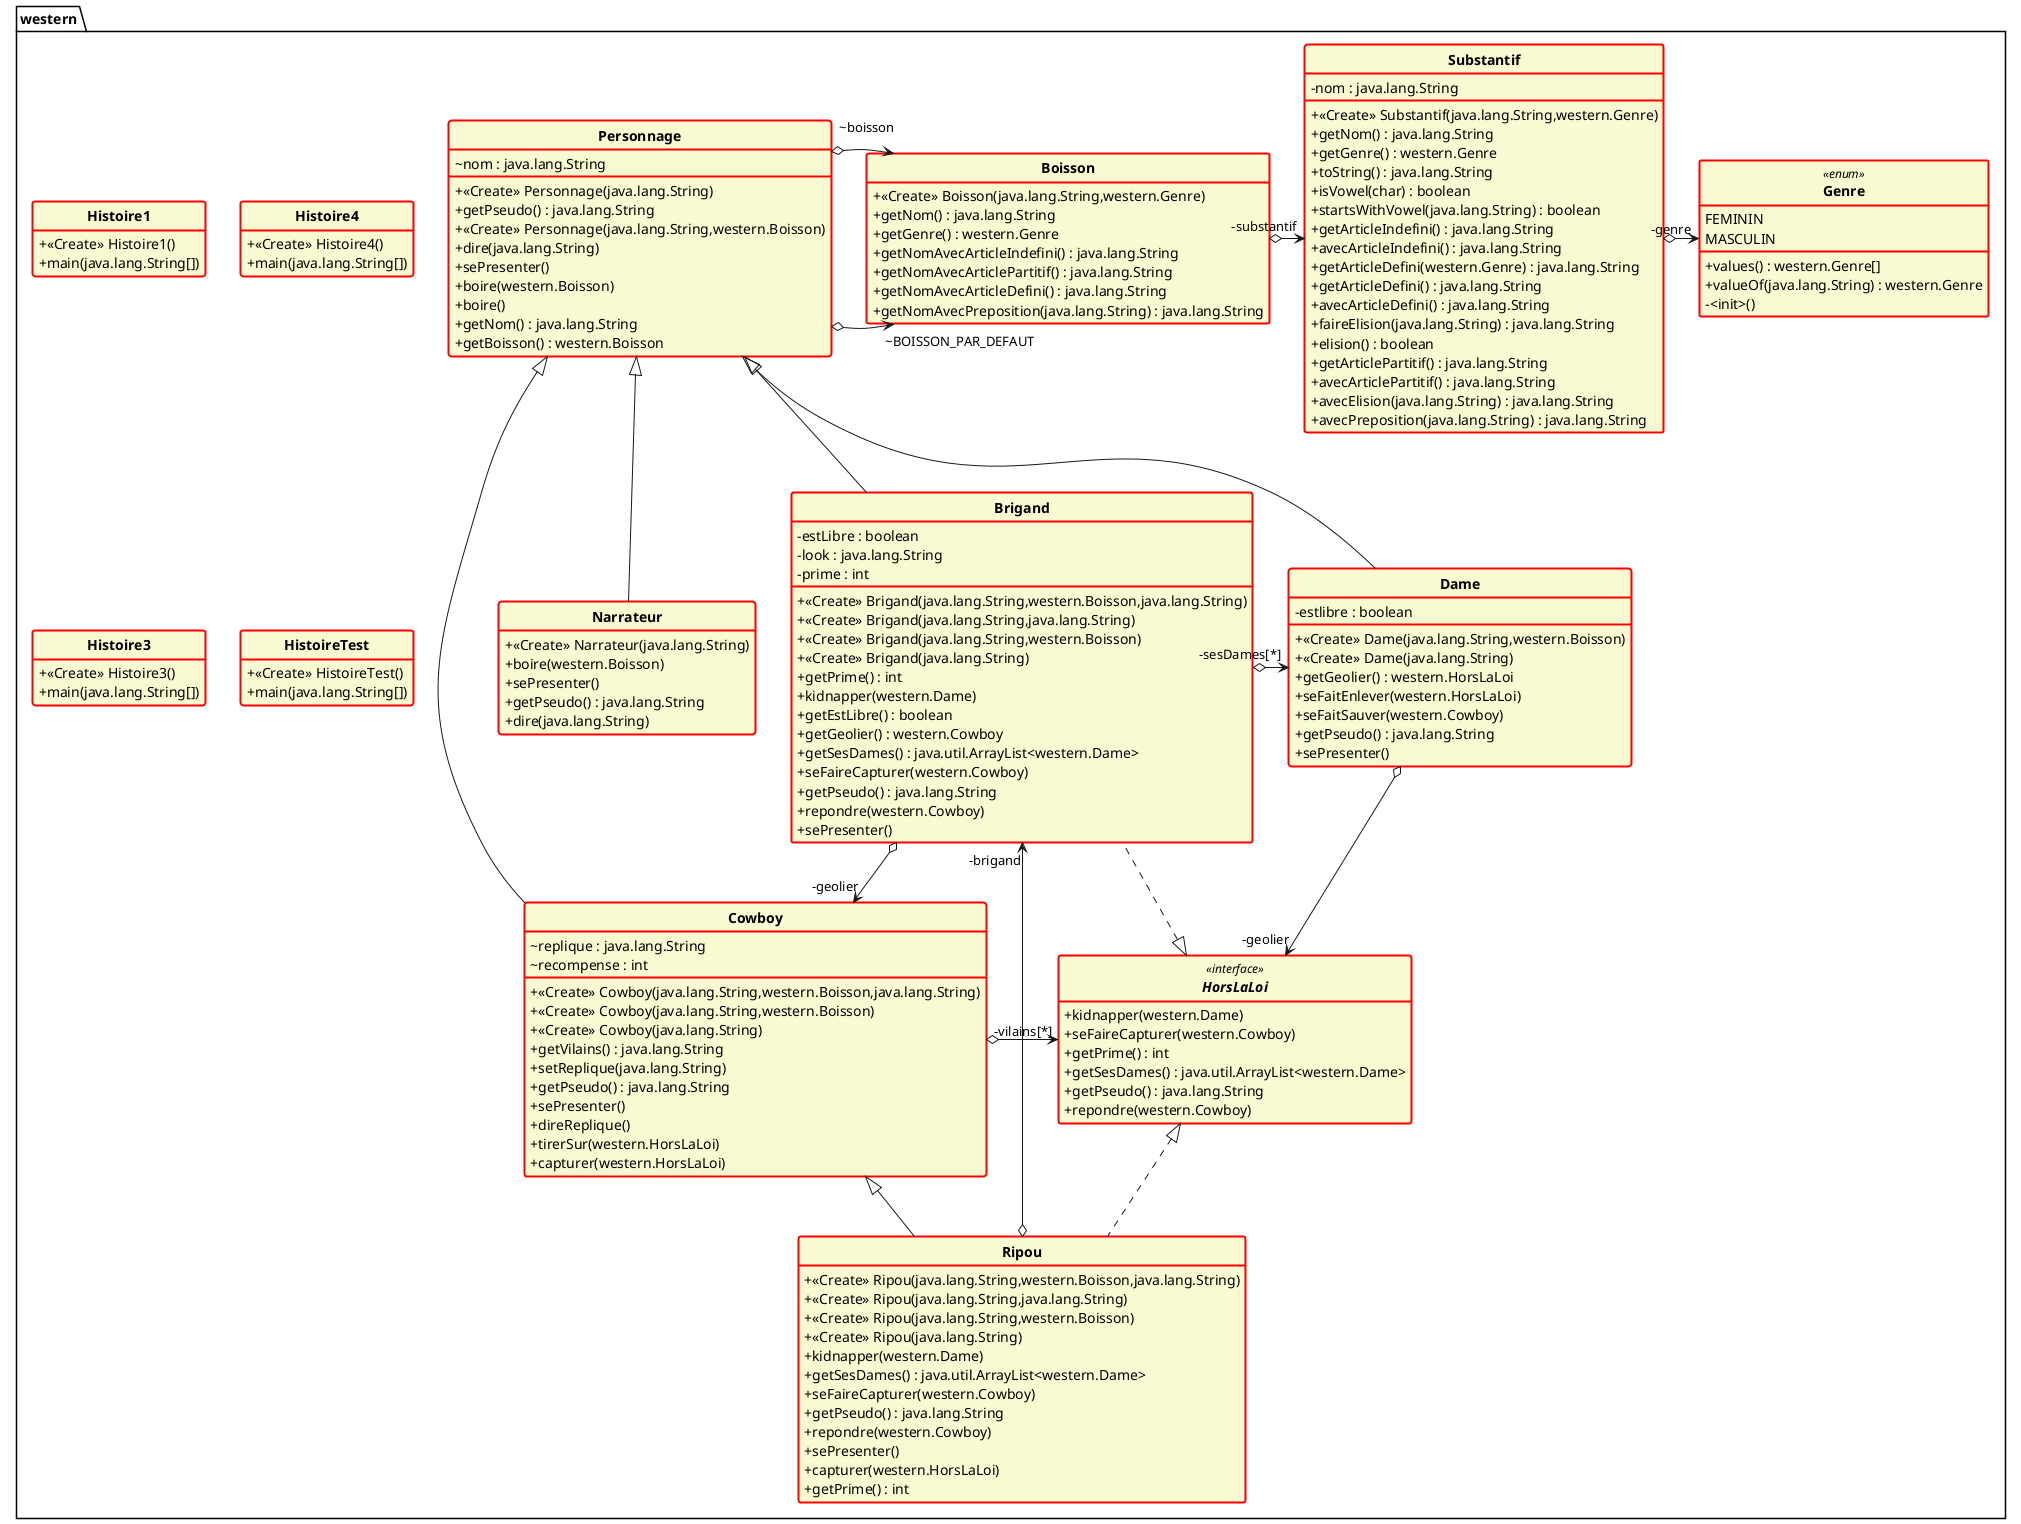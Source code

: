 @startuml

'Code généré automatiquement ;>
skinparam style strictuml
hide empty members
skinparam classAttributeIconSize 0
skinparam classFontStyle Bold
skinparam classbackgroundColor LightGoldenRodYellow
skinparam classbordercolor red
skinparam classattribute none
skinparam classborderthickness 2

package western{
class Boisson {

	+ <<Create>> Boisson(java.lang.String,western.Genre)
	+ getNom() : java.lang.String
	+ getGenre() : western.Genre
	+ getNomAvecArticleIndefini() : java.lang.String
	+ getNomAvecArticlePartitif() : java.lang.String
	+ getNomAvecArticleDefini() : java.lang.String
	+ getNomAvecPreposition(java.lang.String) : java.lang.String
}
	Boisson o-> "-substantif" Substantif


class Substantif {
	- nom : java.lang.String 

	+ <<Create>> Substantif(java.lang.String,western.Genre)
	+ getNom() : java.lang.String
	+ getGenre() : western.Genre
	+ toString() : java.lang.String
	+ isVowel(char) : boolean
	+ startsWithVowel(java.lang.String) : boolean
	+ getArticleIndefini() : java.lang.String
	+ avecArticleIndefini() : java.lang.String
	+ getArticleDefini(western.Genre) : java.lang.String
	+ getArticleDefini() : java.lang.String
	+ avecArticleDefini() : java.lang.String
	+ faireElision(java.lang.String) : java.lang.String
	+ elision() : boolean
	+ getArticlePartitif() : java.lang.String
	+ avecArticlePartitif() : java.lang.String
	+ avecElision(java.lang.String) : java.lang.String
	+ avecPreposition(java.lang.String) : java.lang.String
}
	Substantif o-> "-genre" Genre


class Histoire1 {

	+ <<Create>> Histoire1()
	+ main(java.lang.String[])
}


class Histoire4 {

	+ <<Create>> Histoire4()
	+ main(java.lang.String[])
}


interface HorsLaLoi <<interface>> {
	+ kidnapper(western.Dame)
	+ seFaireCapturer(western.Cowboy)
	+ getPrime() : int
	+ getSesDames() : java.util.ArrayList<western.Dame>
	+ getPseudo() : java.lang.String
	+ repondre(western.Cowboy)
}

class Histoire3 {

	+ <<Create>> Histoire3()
	+ main(java.lang.String[])
}


class Ripou extends western.Cowboy implements western.HorsLaLoi {

	+ <<Create>> Ripou(java.lang.String,western.Boisson,java.lang.String)
	+ <<Create>> Ripou(java.lang.String,java.lang.String)
	+ <<Create>> Ripou(java.lang.String,western.Boisson)
	+ <<Create>> Ripou(java.lang.String)
	+ kidnapper(western.Dame)
	+ getSesDames() : java.util.ArrayList<western.Dame>
	+ seFaireCapturer(western.Cowboy)
	+ getPseudo() : java.lang.String
	+ repondre(western.Cowboy)
	+ sePresenter()
	+ capturer(western.HorsLaLoi)
	+ getPrime() : int
}
	Ripou o-> "-brigand" Brigand


class HistoireTest {

	+ <<Create>> HistoireTest()
	+ main(java.lang.String[])
}


class Personnage {
	~ nom : java.lang.String 

	+ <<Create>> Personnage(java.lang.String)
	+ getPseudo() : java.lang.String
	+ <<Create>> Personnage(java.lang.String,western.Boisson)
	+ dire(java.lang.String)
	+ sePresenter()
	+ boire(western.Boisson)
	+ boire()
	+ getNom() : java.lang.String
	+ getBoisson() : western.Boisson
}
	Personnage o-> "~BOISSON_PAR_DEFAUT" Boisson
	Personnage o-> "~boisson" Boisson


class Narrateur extends western.Personnage {

	+ <<Create>> Narrateur(java.lang.String)
	+ boire(western.Boisson)
	+ sePresenter()
	+ getPseudo() : java.lang.String
	+ dire(java.lang.String)
}


class Brigand extends western.Personnage implements western.HorsLaLoi {
	- estLibre : boolean 
	- look : java.lang.String 
	- prime : int 

	+ <<Create>> Brigand(java.lang.String,western.Boisson,java.lang.String)
	+ <<Create>> Brigand(java.lang.String,java.lang.String)
	+ <<Create>> Brigand(java.lang.String,western.Boisson)
	+ <<Create>> Brigand(java.lang.String)
	+ getPrime() : int
	+ kidnapper(western.Dame)
	+ getEstLibre() : boolean
	+ getGeolier() : western.Cowboy
	+ getSesDames() : java.util.ArrayList<western.Dame>
	+ seFaireCapturer(western.Cowboy)
	+ getPseudo() : java.lang.String
	+ repondre(western.Cowboy)
	+ sePresenter()
}
	Brigand o-> "-geolier" Cowboy
	Brigand o-> "-sesDames[*]" Dame


class Cowboy extends western.Personnage {
	~ replique : java.lang.String 
	~ recompense : int 

	+ <<Create>> Cowboy(java.lang.String,western.Boisson,java.lang.String)
	+ <<Create>> Cowboy(java.lang.String,western.Boisson)
	+ <<Create>> Cowboy(java.lang.String)
	+ getVilains() : java.lang.String
	+ setReplique(java.lang.String)
	+ getPseudo() : java.lang.String
	+ sePresenter()
	+ direReplique()
	+ tirerSur(western.HorsLaLoi)
	+ capturer(western.HorsLaLoi)
}
	Cowboy o-> "-vilains[*]" HorsLaLoi


class Dame extends western.Personnage {
	- estlibre : boolean 

	+ <<Create>> Dame(java.lang.String,western.Boisson)
	+ <<Create>> Dame(java.lang.String)
	+ getGeolier() : western.HorsLaLoi
	+ seFaitEnlever(western.HorsLaLoi)
	+ seFaitSauver(western.Cowboy)
	+ getPseudo() : java.lang.String
	+ sePresenter()
}
	Dame o-> "-geolier" HorsLaLoi


enum Genre <<enum>> {
	FEMININ
	MASCULIN


	+ values() : western.Genre[]
	+ valueOf(java.lang.String) : western.Genre
	- <init>()

}
}


@enduml